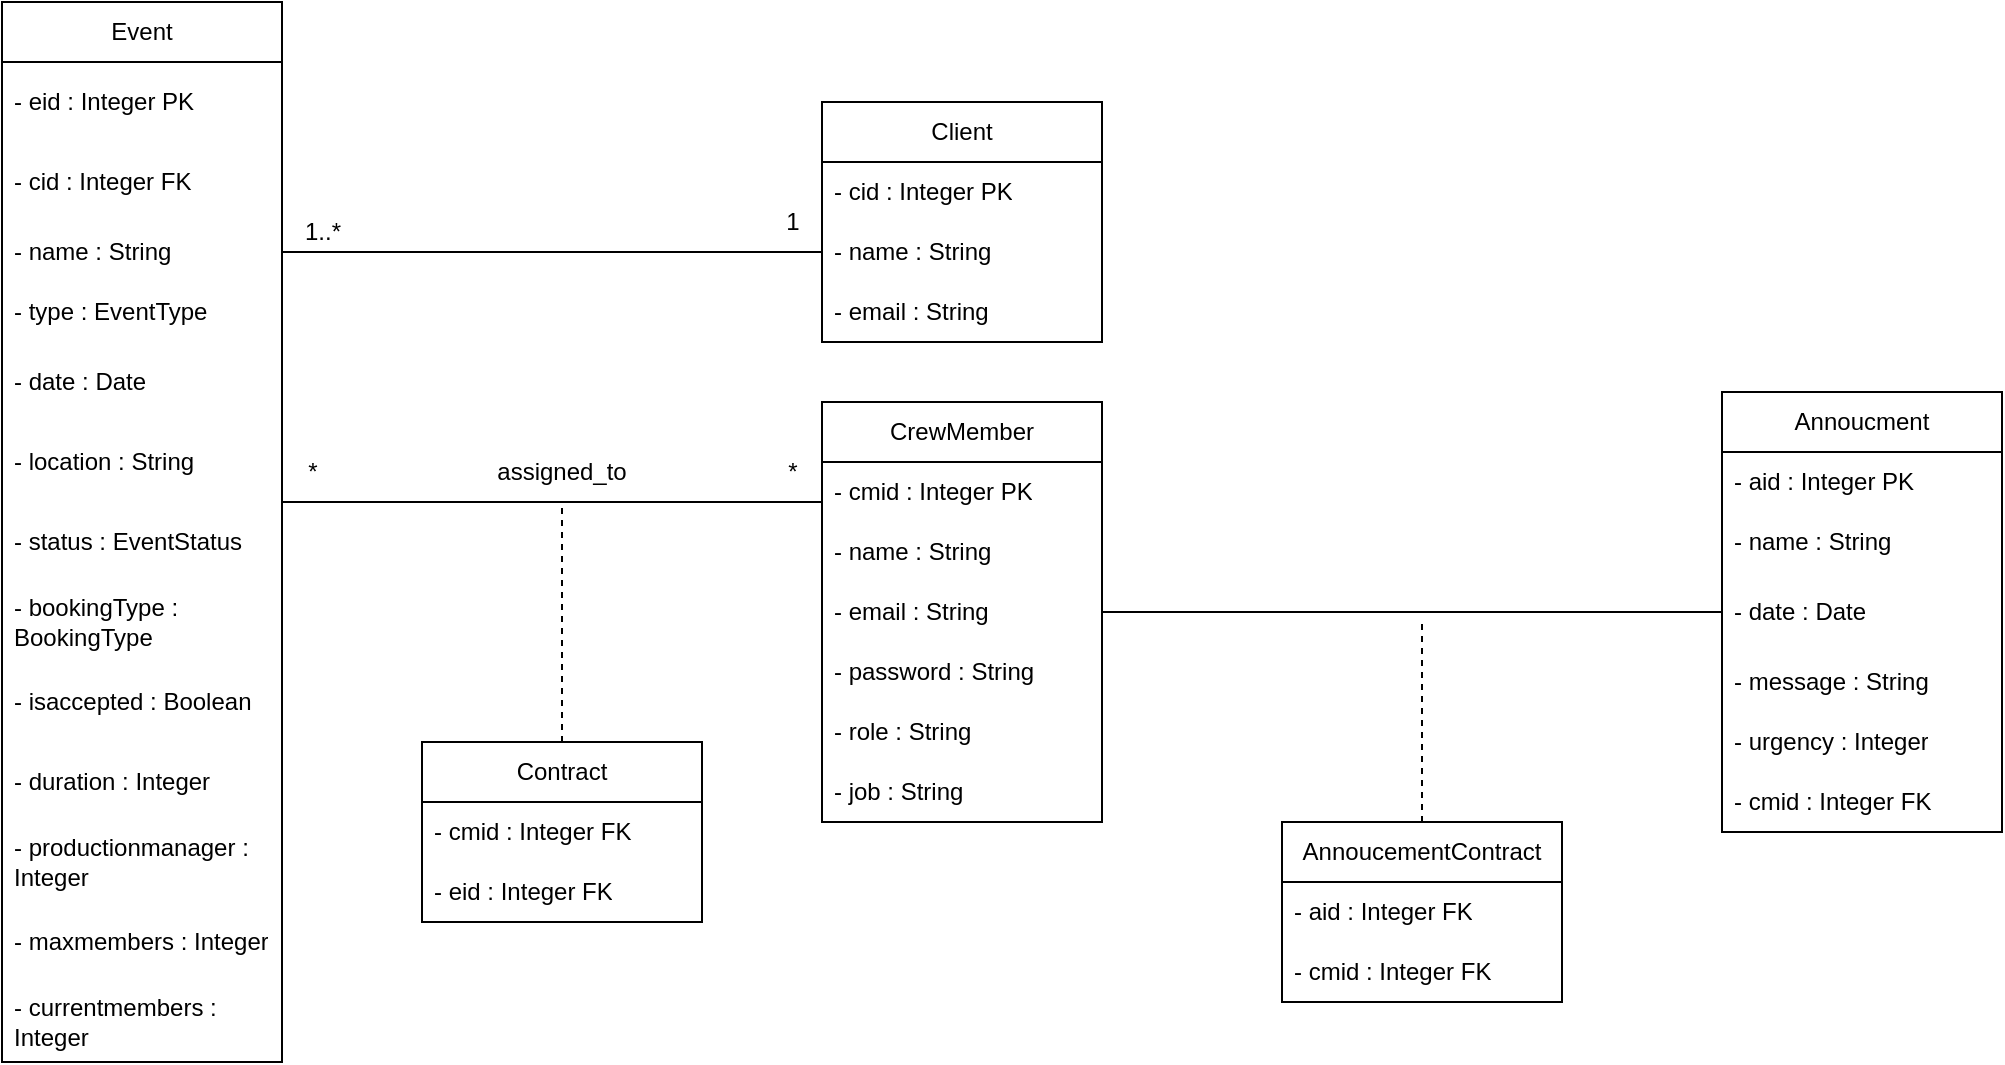 <mxfile version="24.6.3" type="google">
  <diagram id="zG37a98UDFjPXwLEJP5K" name="Page-1">
    <mxGraphModel grid="1" page="1" gridSize="10" guides="1" tooltips="1" connect="1" arrows="1" fold="1" pageScale="1" pageWidth="850" pageHeight="1100" math="0" shadow="0">
      <root>
        <mxCell id="0" />
        <mxCell id="1" parent="0" />
        <mxCell id="BLUnpPyvHe0VNnNsRnUP-4" value="Event" style="swimlane;fontStyle=0;childLayout=stackLayout;horizontal=1;startSize=30;horizontalStack=0;resizeParent=1;resizeParentMax=0;resizeLast=0;collapsible=1;marginBottom=0;whiteSpace=wrap;html=1;" vertex="1" parent="1">
          <mxGeometry x="110" y="30" width="140" height="530" as="geometry" />
        </mxCell>
        <mxCell id="BLUnpPyvHe0VNnNsRnUP-7" value="- eid : Integer PK" style="text;strokeColor=none;fillColor=none;align=left;verticalAlign=middle;spacingLeft=4;spacingRight=4;overflow=hidden;points=[[0,0.5],[1,0.5]];portConstraint=eastwest;rotatable=0;whiteSpace=wrap;html=1;" vertex="1" parent="BLUnpPyvHe0VNnNsRnUP-4">
          <mxGeometry y="30" width="140" height="40" as="geometry" />
        </mxCell>
        <mxCell id="BLUnpPyvHe0VNnNsRnUP-9" value="- cid : Integer FK" style="text;strokeColor=none;fillColor=none;align=left;verticalAlign=middle;spacingLeft=4;spacingRight=4;overflow=hidden;points=[[0,0.5],[1,0.5]];portConstraint=eastwest;rotatable=0;whiteSpace=wrap;html=1;" vertex="1" parent="BLUnpPyvHe0VNnNsRnUP-4">
          <mxGeometry y="70" width="140" height="40" as="geometry" />
        </mxCell>
        <mxCell id="BLUnpPyvHe0VNnNsRnUP-5" value="- name : String" style="text;strokeColor=none;fillColor=none;align=left;verticalAlign=middle;spacingLeft=4;spacingRight=4;overflow=hidden;points=[[0,0.5],[1,0.5]];portConstraint=eastwest;rotatable=0;whiteSpace=wrap;html=1;" vertex="1" parent="BLUnpPyvHe0VNnNsRnUP-4">
          <mxGeometry y="110" width="140" height="30" as="geometry" />
        </mxCell>
        <mxCell id="BLUnpPyvHe0VNnNsRnUP-6" value="- type : EventType" style="text;strokeColor=none;fillColor=none;align=left;verticalAlign=middle;spacingLeft=4;spacingRight=4;overflow=hidden;points=[[0,0.5],[1,0.5]];portConstraint=eastwest;rotatable=0;whiteSpace=wrap;html=1;" vertex="1" parent="BLUnpPyvHe0VNnNsRnUP-4">
          <mxGeometry y="140" width="140" height="30" as="geometry" />
        </mxCell>
        <mxCell id="lKO_MaopJTPOWMlGdkS1-5" value="- date : Date" style="text;strokeColor=none;fillColor=none;align=left;verticalAlign=middle;spacingLeft=4;spacingRight=4;overflow=hidden;points=[[0,0.5],[1,0.5]];portConstraint=eastwest;rotatable=0;whiteSpace=wrap;html=1;" vertex="1" parent="BLUnpPyvHe0VNnNsRnUP-4">
          <mxGeometry y="170" width="140" height="40" as="geometry" />
        </mxCell>
        <mxCell id="lKO_MaopJTPOWMlGdkS1-7" value="- location : String" style="text;strokeColor=none;fillColor=none;align=left;verticalAlign=middle;spacingLeft=4;spacingRight=4;overflow=hidden;points=[[0,0.5],[1,0.5]];portConstraint=eastwest;rotatable=0;whiteSpace=wrap;html=1;" vertex="1" parent="BLUnpPyvHe0VNnNsRnUP-4">
          <mxGeometry y="210" width="140" height="40" as="geometry" />
        </mxCell>
        <mxCell id="lKO_MaopJTPOWMlGdkS1-6" value="- status : EventStatus" style="text;strokeColor=none;fillColor=none;align=left;verticalAlign=middle;spacingLeft=4;spacingRight=4;overflow=hidden;points=[[0,0.5],[1,0.5]];portConstraint=eastwest;rotatable=0;whiteSpace=wrap;html=1;" vertex="1" parent="BLUnpPyvHe0VNnNsRnUP-4">
          <mxGeometry y="250" width="140" height="40" as="geometry" />
        </mxCell>
        <mxCell id="BLUnpPyvHe0VNnNsRnUP-10" value="- bookingType : BookingType" style="text;strokeColor=none;fillColor=none;align=left;verticalAlign=middle;spacingLeft=4;spacingRight=4;overflow=hidden;points=[[0,0.5],[1,0.5]];portConstraint=eastwest;rotatable=0;whiteSpace=wrap;html=1;" vertex="1" parent="BLUnpPyvHe0VNnNsRnUP-4">
          <mxGeometry y="290" width="140" height="40" as="geometry" />
        </mxCell>
        <mxCell id="HmL-dLD9iN5UyvAUP3jS-1" value="- isaccepted : Boolean" style="text;strokeColor=none;fillColor=none;align=left;verticalAlign=middle;spacingLeft=4;spacingRight=4;overflow=hidden;points=[[0,0.5],[1,0.5]];portConstraint=eastwest;rotatable=0;whiteSpace=wrap;html=1;" vertex="1" parent="BLUnpPyvHe0VNnNsRnUP-4">
          <mxGeometry y="330" width="140" height="40" as="geometry" />
        </mxCell>
        <mxCell id="HmL-dLD9iN5UyvAUP3jS-2" value="- duration : Integer" style="text;strokeColor=none;fillColor=none;align=left;verticalAlign=middle;spacingLeft=4;spacingRight=4;overflow=hidden;points=[[0,0.5],[1,0.5]];portConstraint=eastwest;rotatable=0;whiteSpace=wrap;html=1;" vertex="1" parent="BLUnpPyvHe0VNnNsRnUP-4">
          <mxGeometry y="370" width="140" height="40" as="geometry" />
        </mxCell>
        <mxCell id="HmL-dLD9iN5UyvAUP3jS-3" value="- productionmanager : Integer" style="text;strokeColor=none;fillColor=none;align=left;verticalAlign=middle;spacingLeft=4;spacingRight=4;overflow=hidden;points=[[0,0.5],[1,0.5]];portConstraint=eastwest;rotatable=0;whiteSpace=wrap;html=1;" vertex="1" parent="BLUnpPyvHe0VNnNsRnUP-4">
          <mxGeometry y="410" width="140" height="40" as="geometry" />
        </mxCell>
        <mxCell id="HmL-dLD9iN5UyvAUP3jS-4" value="- maxmembers : Integer" style="text;strokeColor=none;fillColor=none;align=left;verticalAlign=middle;spacingLeft=4;spacingRight=4;overflow=hidden;points=[[0,0.5],[1,0.5]];portConstraint=eastwest;rotatable=0;whiteSpace=wrap;html=1;" vertex="1" parent="BLUnpPyvHe0VNnNsRnUP-4">
          <mxGeometry y="450" width="140" height="40" as="geometry" />
        </mxCell>
        <mxCell id="HmL-dLD9iN5UyvAUP3jS-5" value="- currentmembers : Integer" style="text;strokeColor=none;fillColor=none;align=left;verticalAlign=middle;spacingLeft=4;spacingRight=4;overflow=hidden;points=[[0,0.5],[1,0.5]];portConstraint=eastwest;rotatable=0;whiteSpace=wrap;html=1;" vertex="1" parent="BLUnpPyvHe0VNnNsRnUP-4">
          <mxGeometry y="490" width="140" height="40" as="geometry" />
        </mxCell>
        <mxCell id="lKO_MaopJTPOWMlGdkS1-8" value="Client" style="swimlane;fontStyle=0;childLayout=stackLayout;horizontal=1;startSize=30;horizontalStack=0;resizeParent=1;resizeParentMax=0;resizeLast=0;collapsible=1;marginBottom=0;whiteSpace=wrap;html=1;" vertex="1" parent="1">
          <mxGeometry x="520" y="80" width="140" height="120" as="geometry" />
        </mxCell>
        <mxCell id="lKO_MaopJTPOWMlGdkS1-9" value="- cid : Integer PK" style="text;strokeColor=none;fillColor=none;align=left;verticalAlign=middle;spacingLeft=4;spacingRight=4;overflow=hidden;points=[[0,0.5],[1,0.5]];portConstraint=eastwest;rotatable=0;whiteSpace=wrap;html=1;" vertex="1" parent="lKO_MaopJTPOWMlGdkS1-8">
          <mxGeometry y="30" width="140" height="30" as="geometry" />
        </mxCell>
        <mxCell id="qg-N-WDXF5JD2bh5TIQy-1" value="- name : String" style="text;strokeColor=none;fillColor=none;align=left;verticalAlign=middle;spacingLeft=4;spacingRight=4;overflow=hidden;points=[[0,0.5],[1,0.5]];portConstraint=eastwest;rotatable=0;whiteSpace=wrap;html=1;" vertex="1" parent="lKO_MaopJTPOWMlGdkS1-8">
          <mxGeometry y="60" width="140" height="30" as="geometry" />
        </mxCell>
        <mxCell id="lKO_MaopJTPOWMlGdkS1-10" value="- email : String" style="text;strokeColor=none;fillColor=none;align=left;verticalAlign=middle;spacingLeft=4;spacingRight=4;overflow=hidden;points=[[0,0.5],[1,0.5]];portConstraint=eastwest;rotatable=0;whiteSpace=wrap;html=1;" vertex="1" parent="lKO_MaopJTPOWMlGdkS1-8">
          <mxGeometry y="90" width="140" height="30" as="geometry" />
        </mxCell>
        <mxCell id="lKO_MaopJTPOWMlGdkS1-16" style="edgeStyle=orthogonalEdgeStyle;rounded=0;orthogonalLoop=1;jettySize=auto;html=1;exitX=0;exitY=0.5;exitDx=0;exitDy=0;endArrow=none;endFill=0;entryX=1;entryY=0.5;entryDx=0;entryDy=0;" edge="1" parent="1" source="qg-N-WDXF5JD2bh5TIQy-1" target="BLUnpPyvHe0VNnNsRnUP-5">
          <mxGeometry relative="1" as="geometry">
            <Array as="points" />
          </mxGeometry>
        </mxCell>
        <mxCell id="lKO_MaopJTPOWMlGdkS1-17" value="1..*" style="text;html=1;align=center;verticalAlign=middle;resizable=0;points=[];autosize=1;strokeColor=none;fillColor=none;" vertex="1" parent="1">
          <mxGeometry x="250" y="130" width="40" height="30" as="geometry" />
        </mxCell>
        <mxCell id="lKO_MaopJTPOWMlGdkS1-18" value="1" style="text;html=1;align=center;verticalAlign=middle;resizable=0;points=[];autosize=1;strokeColor=none;fillColor=none;" vertex="1" parent="1">
          <mxGeometry x="490" y="125" width="30" height="30" as="geometry" />
        </mxCell>
        <mxCell id="BLUnpPyvHe0VNnNsRnUP-15" value="CrewMember" style="swimlane;fontStyle=0;childLayout=stackLayout;horizontal=1;startSize=30;horizontalStack=0;resizeParent=1;resizeParentMax=0;resizeLast=0;collapsible=1;marginBottom=0;whiteSpace=wrap;html=1;" vertex="1" parent="1">
          <mxGeometry x="520" y="230" width="140" height="210" as="geometry" />
        </mxCell>
        <mxCell id="BLUnpPyvHe0VNnNsRnUP-16" value="- cmid : Integer PK" style="text;strokeColor=none;fillColor=none;align=left;verticalAlign=middle;spacingLeft=4;spacingRight=4;overflow=hidden;points=[[0,0.5],[1,0.5]];portConstraint=eastwest;rotatable=0;whiteSpace=wrap;html=1;" vertex="1" parent="BLUnpPyvHe0VNnNsRnUP-15">
          <mxGeometry y="30" width="140" height="30" as="geometry" />
        </mxCell>
        <mxCell id="BLUnpPyvHe0VNnNsRnUP-17" value="- name : String" style="text;strokeColor=none;fillColor=none;align=left;verticalAlign=middle;spacingLeft=4;spacingRight=4;overflow=hidden;points=[[0,0.5],[1,0.5]];portConstraint=eastwest;rotatable=0;whiteSpace=wrap;html=1;" vertex="1" parent="BLUnpPyvHe0VNnNsRnUP-15">
          <mxGeometry y="60" width="140" height="30" as="geometry" />
        </mxCell>
        <mxCell id="BLUnpPyvHe0VNnNsRnUP-20" value="- email : String" style="text;strokeColor=none;fillColor=none;align=left;verticalAlign=middle;spacingLeft=4;spacingRight=4;overflow=hidden;points=[[0,0.5],[1,0.5]];portConstraint=eastwest;rotatable=0;whiteSpace=wrap;html=1;" vertex="1" parent="BLUnpPyvHe0VNnNsRnUP-15">
          <mxGeometry y="90" width="140" height="30" as="geometry" />
        </mxCell>
        <mxCell id="BLUnpPyvHe0VNnNsRnUP-21" value="- password : String" style="text;strokeColor=none;fillColor=none;align=left;verticalAlign=middle;spacingLeft=4;spacingRight=4;overflow=hidden;points=[[0,0.5],[1,0.5]];portConstraint=eastwest;rotatable=0;whiteSpace=wrap;html=1;" vertex="1" parent="BLUnpPyvHe0VNnNsRnUP-15">
          <mxGeometry y="120" width="140" height="30" as="geometry" />
        </mxCell>
        <mxCell id="Ddsw-b5YfwHjUDirGfgi-17" value="&lt;div&gt;- role : String&lt;/div&gt;" style="text;strokeColor=none;fillColor=none;align=left;verticalAlign=middle;spacingLeft=4;spacingRight=4;overflow=hidden;points=[[0,0.5],[1,0.5]];portConstraint=eastwest;rotatable=0;whiteSpace=wrap;html=1;" vertex="1" parent="BLUnpPyvHe0VNnNsRnUP-15">
          <mxGeometry y="150" width="140" height="30" as="geometry" />
        </mxCell>
        <mxCell id="HmL-dLD9iN5UyvAUP3jS-6" value="&lt;div&gt;- job : String&lt;/div&gt;" style="text;strokeColor=none;fillColor=none;align=left;verticalAlign=middle;spacingLeft=4;spacingRight=4;overflow=hidden;points=[[0,0.5],[1,0.5]];portConstraint=eastwest;rotatable=0;whiteSpace=wrap;html=1;" vertex="1" parent="BLUnpPyvHe0VNnNsRnUP-15">
          <mxGeometry y="180" width="140" height="30" as="geometry" />
        </mxCell>
        <mxCell id="BLUnpPyvHe0VNnNsRnUP-23" style="edgeStyle=orthogonalEdgeStyle;rounded=0;orthogonalLoop=1;jettySize=auto;html=1;exitX=1;exitY=0.5;exitDx=0;exitDy=0;entryX=0;entryY=0.5;entryDx=0;entryDy=0;endArrow=none;endFill=0;" edge="1" parent="1" source="lKO_MaopJTPOWMlGdkS1-5" target="BLUnpPyvHe0VNnNsRnUP-17">
          <mxGeometry relative="1" as="geometry">
            <Array as="points">
              <mxPoint x="250" y="280" />
              <mxPoint x="520" y="280" />
            </Array>
          </mxGeometry>
        </mxCell>
        <mxCell id="BLUnpPyvHe0VNnNsRnUP-24" value="*" style="text;html=1;align=center;verticalAlign=middle;resizable=0;points=[];autosize=1;strokeColor=none;fillColor=none;" vertex="1" parent="1">
          <mxGeometry x="490" y="250" width="30" height="30" as="geometry" />
        </mxCell>
        <mxCell id="lKO_MaopJTPOWMlGdkS1-43" value="*" style="text;html=1;align=center;verticalAlign=middle;resizable=0;points=[];autosize=1;strokeColor=none;fillColor=none;" vertex="1" parent="1">
          <mxGeometry x="250" y="250" width="30" height="30" as="geometry" />
        </mxCell>
        <mxCell id="lKO_MaopJTPOWMlGdkS1-44" value="" style="endArrow=none;dashed=1;html=1;rounded=0;" edge="1" parent="1">
          <mxGeometry width="50" height="50" relative="1" as="geometry">
            <mxPoint x="390" y="400" as="sourcePoint" />
            <mxPoint x="390" y="280" as="targetPoint" />
          </mxGeometry>
        </mxCell>
        <mxCell id="lKO_MaopJTPOWMlGdkS1-45" value="Contract" style="swimlane;fontStyle=0;childLayout=stackLayout;horizontal=1;startSize=30;horizontalStack=0;resizeParent=1;resizeParentMax=0;resizeLast=0;collapsible=1;marginBottom=0;whiteSpace=wrap;html=1;" vertex="1" parent="1">
          <mxGeometry x="320" y="400" width="140" height="90" as="geometry" />
        </mxCell>
        <mxCell id="lKO_MaopJTPOWMlGdkS1-46" value="- cmid : Integer FK" style="text;strokeColor=none;fillColor=none;align=left;verticalAlign=middle;spacingLeft=4;spacingRight=4;overflow=hidden;points=[[0,0.5],[1,0.5]];portConstraint=eastwest;rotatable=0;whiteSpace=wrap;html=1;" vertex="1" parent="lKO_MaopJTPOWMlGdkS1-45">
          <mxGeometry y="30" width="140" height="30" as="geometry" />
        </mxCell>
        <mxCell id="BLUnpPyvHe0VNnNsRnUP-31" value="- eid : Integer FK" style="text;strokeColor=none;fillColor=none;align=left;verticalAlign=middle;spacingLeft=4;spacingRight=4;overflow=hidden;points=[[0,0.5],[1,0.5]];portConstraint=eastwest;rotatable=0;whiteSpace=wrap;html=1;" vertex="1" parent="lKO_MaopJTPOWMlGdkS1-45">
          <mxGeometry y="60" width="140" height="30" as="geometry" />
        </mxCell>
        <mxCell id="BLUnpPyvHe0VNnNsRnUP-30" value="assigned_to" style="text;html=1;strokeColor=none;fillColor=none;align=center;verticalAlign=middle;whiteSpace=wrap;rounded=0;" vertex="1" parent="1">
          <mxGeometry x="360" y="250" width="60" height="30" as="geometry" />
        </mxCell>
        <mxCell id="Ddsw-b5YfwHjUDirGfgi-18" value="Annoucment" style="swimlane;fontStyle=0;childLayout=stackLayout;horizontal=1;startSize=30;horizontalStack=0;resizeParent=1;resizeParentMax=0;resizeLast=0;collapsible=1;marginBottom=0;whiteSpace=wrap;html=1;" vertex="1" parent="1">
          <mxGeometry x="970" y="225" width="140" height="220" as="geometry" />
        </mxCell>
        <mxCell id="Ddsw-b5YfwHjUDirGfgi-19" value="&lt;div&gt;- aid : Integer PK&lt;/div&gt;" style="text;strokeColor=none;fillColor=none;align=left;verticalAlign=middle;spacingLeft=4;spacingRight=4;overflow=hidden;points=[[0,0.5],[1,0.5]];portConstraint=eastwest;rotatable=0;whiteSpace=wrap;html=1;" vertex="1" parent="Ddsw-b5YfwHjUDirGfgi-18">
          <mxGeometry y="30" width="140" height="30" as="geometry" />
        </mxCell>
        <mxCell id="Ddsw-b5YfwHjUDirGfgi-20" value="- name : String" style="text;strokeColor=none;fillColor=none;align=left;verticalAlign=middle;spacingLeft=4;spacingRight=4;overflow=hidden;points=[[0,0.5],[1,0.5]];portConstraint=eastwest;rotatable=0;whiteSpace=wrap;html=1;" vertex="1" parent="Ddsw-b5YfwHjUDirGfgi-18">
          <mxGeometry y="60" width="140" height="30" as="geometry" />
        </mxCell>
        <mxCell id="Ddsw-b5YfwHjUDirGfgi-25" value="- date : Date" style="text;strokeColor=none;fillColor=none;align=left;verticalAlign=middle;spacingLeft=4;spacingRight=4;overflow=hidden;points=[[0,0.5],[1,0.5]];portConstraint=eastwest;rotatable=0;whiteSpace=wrap;html=1;" vertex="1" parent="Ddsw-b5YfwHjUDirGfgi-18">
          <mxGeometry y="90" width="140" height="40" as="geometry" />
        </mxCell>
        <mxCell id="Ddsw-b5YfwHjUDirGfgi-22" value="- message : String" style="text;strokeColor=none;fillColor=none;align=left;verticalAlign=middle;spacingLeft=4;spacingRight=4;overflow=hidden;points=[[0,0.5],[1,0.5]];portConstraint=eastwest;rotatable=0;whiteSpace=wrap;html=1;" vertex="1" parent="Ddsw-b5YfwHjUDirGfgi-18">
          <mxGeometry y="130" width="140" height="30" as="geometry" />
        </mxCell>
        <mxCell id="HmL-dLD9iN5UyvAUP3jS-7" value="- urgency : Integer" style="text;strokeColor=none;fillColor=none;align=left;verticalAlign=middle;spacingLeft=4;spacingRight=4;overflow=hidden;points=[[0,0.5],[1,0.5]];portConstraint=eastwest;rotatable=0;whiteSpace=wrap;html=1;" vertex="1" parent="Ddsw-b5YfwHjUDirGfgi-18">
          <mxGeometry y="160" width="140" height="30" as="geometry" />
        </mxCell>
        <mxCell id="HmL-dLD9iN5UyvAUP3jS-8" value="- cmid : Integer FK" style="text;strokeColor=none;fillColor=none;align=left;verticalAlign=middle;spacingLeft=4;spacingRight=4;overflow=hidden;points=[[0,0.5],[1,0.5]];portConstraint=eastwest;rotatable=0;whiteSpace=wrap;html=1;" vertex="1" parent="Ddsw-b5YfwHjUDirGfgi-18">
          <mxGeometry y="190" width="140" height="30" as="geometry" />
        </mxCell>
        <mxCell id="HmL-dLD9iN5UyvAUP3jS-9" value="AnnoucementContract" style="swimlane;fontStyle=0;childLayout=stackLayout;horizontal=1;startSize=30;horizontalStack=0;resizeParent=1;resizeParentMax=0;resizeLast=0;collapsible=1;marginBottom=0;whiteSpace=wrap;html=1;" vertex="1" parent="1">
          <mxGeometry x="750" y="440" width="140" height="90" as="geometry" />
        </mxCell>
        <mxCell id="HmL-dLD9iN5UyvAUP3jS-10" value="- aid : Integer FK" style="text;strokeColor=none;fillColor=none;align=left;verticalAlign=middle;spacingLeft=4;spacingRight=4;overflow=hidden;points=[[0,0.5],[1,0.5]];portConstraint=eastwest;rotatable=0;whiteSpace=wrap;html=1;" vertex="1" parent="HmL-dLD9iN5UyvAUP3jS-9">
          <mxGeometry y="30" width="140" height="30" as="geometry" />
        </mxCell>
        <mxCell id="HmL-dLD9iN5UyvAUP3jS-11" value="- cmid : Integer FK" style="text;strokeColor=none;fillColor=none;align=left;verticalAlign=middle;spacingLeft=4;spacingRight=4;overflow=hidden;points=[[0,0.5],[1,0.5]];portConstraint=eastwest;rotatable=0;whiteSpace=wrap;html=1;" vertex="1" parent="HmL-dLD9iN5UyvAUP3jS-9">
          <mxGeometry y="60" width="140" height="30" as="geometry" />
        </mxCell>
        <mxCell id="HmL-dLD9iN5UyvAUP3jS-16" value="" style="endArrow=none;html=1;rounded=0;exitX=1;exitY=0.5;exitDx=0;exitDy=0;entryX=0;entryY=0.5;entryDx=0;entryDy=0;" edge="1" parent="1" source="BLUnpPyvHe0VNnNsRnUP-20" target="Ddsw-b5YfwHjUDirGfgi-25">
          <mxGeometry width="50" height="50" relative="1" as="geometry">
            <mxPoint x="760" y="390" as="sourcePoint" />
            <mxPoint x="810" y="340" as="targetPoint" />
          </mxGeometry>
        </mxCell>
        <mxCell id="HmL-dLD9iN5UyvAUP3jS-18" value="" style="endArrow=none;dashed=1;html=1;rounded=0;exitX=0.5;exitY=0;exitDx=0;exitDy=0;" edge="1" parent="1" source="HmL-dLD9iN5UyvAUP3jS-9">
          <mxGeometry width="50" height="50" relative="1" as="geometry">
            <mxPoint x="820" y="420" as="sourcePoint" />
            <mxPoint x="820" y="340" as="targetPoint" />
          </mxGeometry>
        </mxCell>
      </root>
    </mxGraphModel>
  </diagram>
</mxfile>
